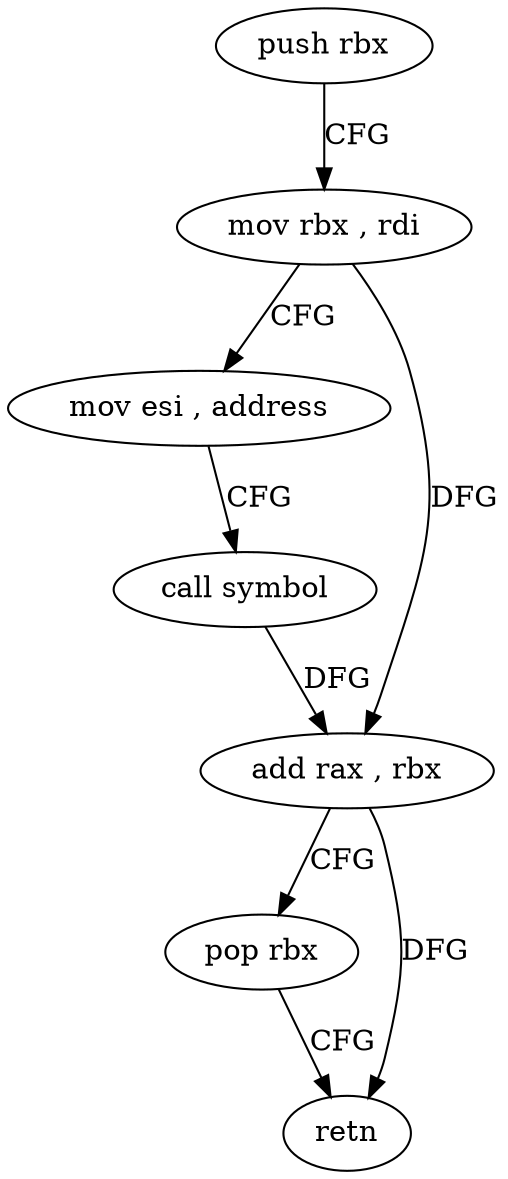 digraph "func" {
"4235328" [label = "push rbx" ]
"4235329" [label = "mov rbx , rdi" ]
"4235332" [label = "mov esi , address" ]
"4235337" [label = "call symbol" ]
"4235342" [label = "add rax , rbx" ]
"4235345" [label = "pop rbx" ]
"4235346" [label = "retn" ]
"4235328" -> "4235329" [ label = "CFG" ]
"4235329" -> "4235332" [ label = "CFG" ]
"4235329" -> "4235342" [ label = "DFG" ]
"4235332" -> "4235337" [ label = "CFG" ]
"4235337" -> "4235342" [ label = "DFG" ]
"4235342" -> "4235345" [ label = "CFG" ]
"4235342" -> "4235346" [ label = "DFG" ]
"4235345" -> "4235346" [ label = "CFG" ]
}
